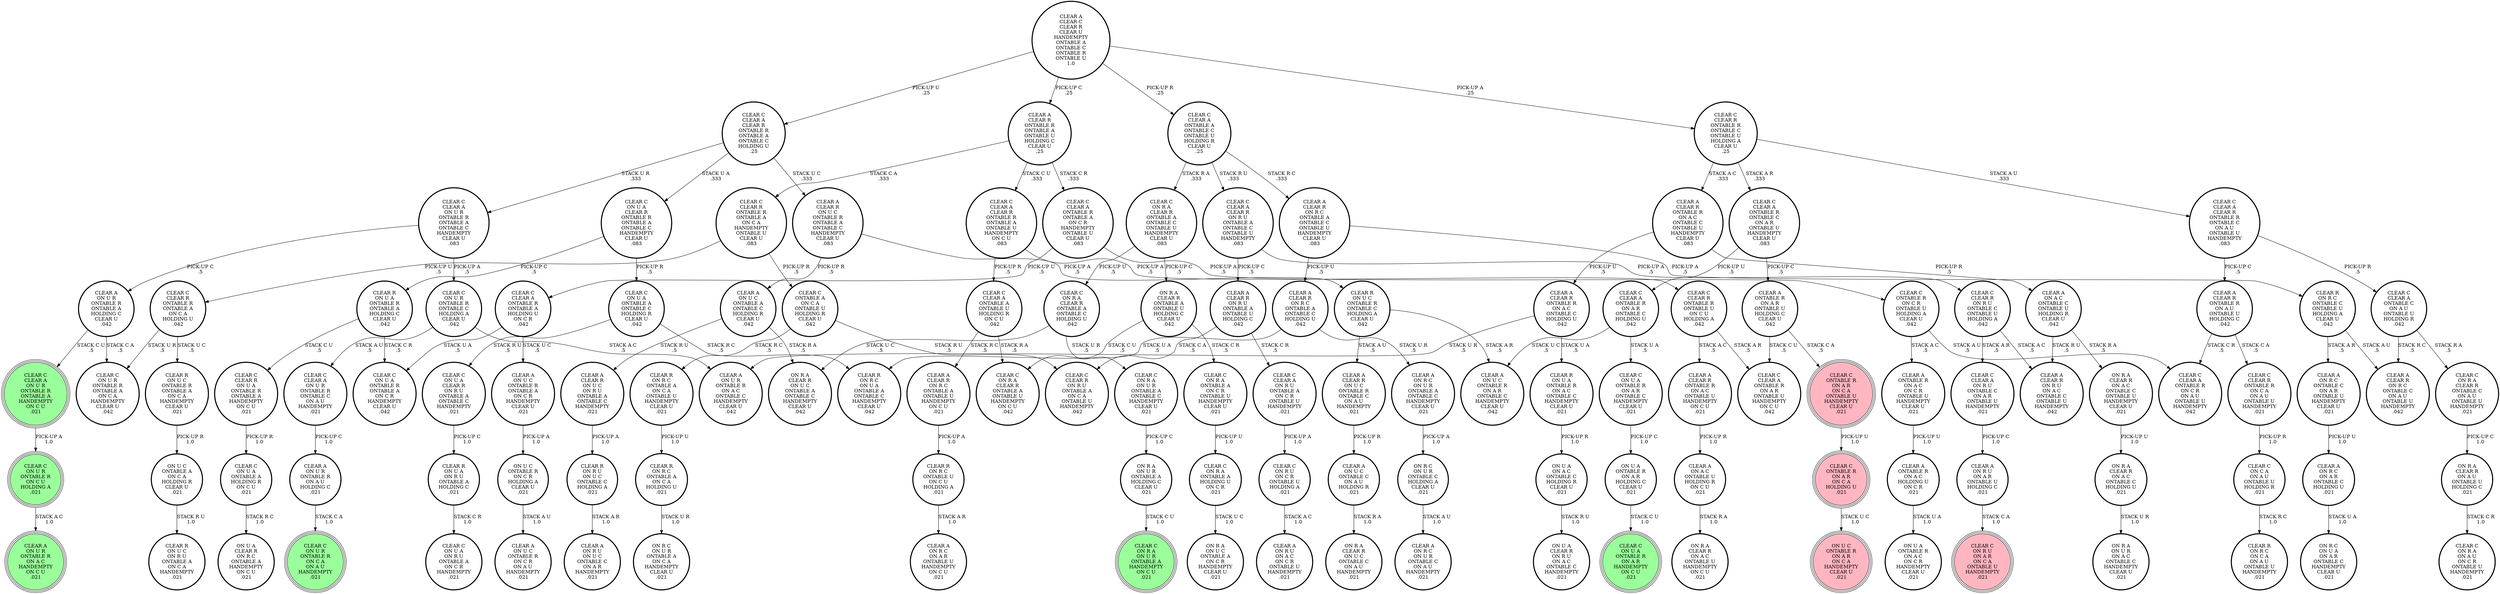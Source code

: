 digraph {
"CLEAR C\nCLEAR A\nON U R\nONTABLE R\nONTABLE A\nHANDEMPTY\nON C U\n.021\n" -> "CLEAR C\nON U R\nONTABLE R\nON C U\nHOLDING A\n.021\n"[label="PICK-UP A\n1.0\n"];
"CLEAR C\nON U A\nCLEAR R\nONTABLE R\nONTABLE A\nONTABLE C\nHANDEMPTY\nCLEAR U\n.083\n" -> "CLEAR C\nON U A\nONTABLE A\nONTABLE C\nHOLDING R\nCLEAR U\n.042\n"[label="PICK-UP R\n.5\n"];
"CLEAR C\nON U A\nCLEAR R\nONTABLE R\nONTABLE A\nONTABLE C\nHANDEMPTY\nCLEAR U\n.083\n" -> "CLEAR R\nON U A\nONTABLE R\nONTABLE A\nHOLDING C\nCLEAR U\n.042\n"[label="PICK-UP C\n.5\n"];
"CLEAR C\nON R U\nON C R\nONTABLE U\nHOLDING A\n.021\n" -> "CLEAR A\nON R U\nON A C\nON C R\nONTABLE U\nHANDEMPTY\n.021\n"[label="STACK A C\n1.0\n"];
"CLEAR C\nCLEAR A\nON R U\nONTABLE C\nON A R\nONTABLE U\nHANDEMPTY\n.021\n" -> "CLEAR A\nON R U\nON A R\nONTABLE U\nHOLDING C\n.021\n"[label="PICK-UP C\n1.0\n"];
"CLEAR C\nON C A\nON A U\nONTABLE U\nHOLDING R\n.021\n" -> "CLEAR R\nON R C\nON C A\nON A U\nONTABLE U\nHANDEMPTY\n.021\n"[label="STACK R C\n1.0\n"];
"CLEAR C\nCLEAR A\nONTABLE A\nONTABLE U\nHOLDING R\nON C U\n.042\n" -> "CLEAR C\nON R A\nCLEAR R\nONTABLE A\nONTABLE U\nHANDEMPTY\nON C U\n.042\n"[label="STACK R A\n.5\n"];
"CLEAR C\nCLEAR A\nONTABLE A\nONTABLE U\nHOLDING R\nON C U\n.042\n" -> "CLEAR A\nCLEAR R\nON R C\nONTABLE A\nONTABLE U\nHANDEMPTY\nON C U\n.021\n"[label="STACK R C\n.5\n"];
"ON U A\nON A C\nONTABLE C\nHOLDING R\nCLEAR U\n.021\n" -> "ON U A\nCLEAR R\nON R U\nON A C\nONTABLE C\nHANDEMPTY\n.021\n"[label="STACK R U\n1.0\n"];
"CLEAR C\nCLEAR A\nCLEAR R\nONTABLE R\nONTABLE C\nON A U\nONTABLE U\nHANDEMPTY\n.083\n" -> "CLEAR A\nCLEAR R\nONTABLE R\nON A U\nONTABLE U\nHOLDING C\n.042\n"[label="PICK-UP C\n.5\n"];
"CLEAR C\nCLEAR A\nCLEAR R\nONTABLE R\nONTABLE C\nON A U\nONTABLE U\nHANDEMPTY\n.083\n" -> "CLEAR C\nCLEAR A\nONTABLE C\nON A U\nONTABLE U\nHOLDING R\n.042\n"[label="PICK-UP R\n.5\n"];
"CLEAR R\nON U A\nONTABLE R\nON A C\nONTABLE C\nHANDEMPTY\nCLEAR U\n.021\n" -> "ON U A\nON A C\nONTABLE C\nHOLDING R\nCLEAR U\n.021\n"[label="PICK-UP R\n1.0\n"];
"CLEAR A\nCLEAR R\nONTABLE R\nONTABLE A\nONTABLE U\nHOLDING C\nCLEAR U\n.25\n" -> "CLEAR C\nCLEAR R\nONTABLE R\nONTABLE A\nON C A\nHANDEMPTY\nONTABLE U\nCLEAR U\n.083\n"[label="STACK C A\n.333\n"];
"CLEAR A\nCLEAR R\nONTABLE R\nONTABLE A\nONTABLE U\nHOLDING C\nCLEAR U\n.25\n" -> "CLEAR C\nCLEAR A\nONTABLE R\nONTABLE A\nON C R\nHANDEMPTY\nONTABLE U\nCLEAR U\n.083\n"[label="STACK C R\n.333\n"];
"CLEAR A\nCLEAR R\nONTABLE R\nONTABLE A\nONTABLE U\nHOLDING C\nCLEAR U\n.25\n" -> "CLEAR C\nCLEAR A\nCLEAR R\nONTABLE R\nONTABLE A\nONTABLE U\nHANDEMPTY\nON C U\n.083\n"[label="STACK C U\n.333\n"];
"CLEAR C\nCLEAR A\nON R U\nONTABLE A\nON C R\nONTABLE U\nHANDEMPTY\n.021\n" -> "CLEAR C\nON R U\nON C R\nONTABLE U\nHOLDING A\n.021\n"[label="PICK-UP A\n1.0\n"];
"CLEAR A\nCLEAR R\nON R C\nONTABLE A\nONTABLE U\nHANDEMPTY\nON C U\n.021\n" -> "CLEAR R\nON R C\nONTABLE U\nON C U\nHOLDING A\n.021\n"[label="PICK-UP A\n1.0\n"];
"CLEAR A\nCLEAR C\nCLEAR R\nCLEAR U\nHANDEMPTY\nONTABLE A\nONTABLE C\nONTABLE R\nONTABLE U\n1.0\n" -> "CLEAR C\nCLEAR R\nONTABLE R\nONTABLE C\nONTABLE U\nHOLDING A\nCLEAR U\n.25\n"[label="PICK-UP A\n.25\n"];
"CLEAR A\nCLEAR C\nCLEAR R\nCLEAR U\nHANDEMPTY\nONTABLE A\nONTABLE C\nONTABLE R\nONTABLE U\n1.0\n" -> "CLEAR A\nCLEAR R\nONTABLE R\nONTABLE A\nONTABLE U\nHOLDING C\nCLEAR U\n.25\n"[label="PICK-UP C\n.25\n"];
"CLEAR A\nCLEAR C\nCLEAR R\nCLEAR U\nHANDEMPTY\nONTABLE A\nONTABLE C\nONTABLE R\nONTABLE U\n1.0\n" -> "CLEAR C\nCLEAR A\nONTABLE A\nONTABLE C\nONTABLE U\nHOLDING R\nCLEAR U\n.25\n"[label="PICK-UP R\n.25\n"];
"CLEAR A\nCLEAR C\nCLEAR R\nCLEAR U\nHANDEMPTY\nONTABLE A\nONTABLE C\nONTABLE R\nONTABLE U\n1.0\n" -> "CLEAR C\nCLEAR A\nCLEAR R\nONTABLE R\nONTABLE A\nONTABLE C\nHOLDING U\n.25\n"[label="PICK-UP U\n.25\n"];
"CLEAR A\nON R C\nON A R\nONTABLE C\nHOLDING U\n.021\n" -> "ON R C\nON U A\nON A R\nONTABLE C\nHANDEMPTY\nCLEAR U\n.021\n"[label="STACK U A\n1.0\n"];
"ON R A\nCLEAR R\nON A C\nONTABLE C\nHOLDING U\n.021\n" -> "ON R A\nON U R\nON A C\nONTABLE C\nHANDEMPTY\nCLEAR U\n.021\n"[label="STACK U R\n1.0\n"];
"CLEAR C\nON R A\nCLEAR R\nONTABLE A\nONTABLE C\nHOLDING U\n.042\n" -> "CLEAR C\nON R A\nON U R\nONTABLE A\nONTABLE C\nHANDEMPTY\nCLEAR U\n.021\n"[label="STACK U R\n.5\n"];
"CLEAR C\nON R A\nCLEAR R\nONTABLE A\nONTABLE C\nHOLDING U\n.042\n" -> "ON R A\nCLEAR R\nON U C\nONTABLE A\nONTABLE C\nHANDEMPTY\nCLEAR U\n.042\n"[label="STACK U C\n.5\n"];
"CLEAR C\nON U A\nONTABLE R\nON A R\nONTABLE C\nHANDEMPTY\nCLEAR U\n.021\n" -> "ON U A\nONTABLE R\nON A R\nHOLDING C\nCLEAR U\n.021\n"[label="PICK-UP C\n1.0\n"];
"CLEAR C\nCLEAR A\nCLEAR R\nON R U\nONTABLE A\nONTABLE C\nONTABLE U\nHANDEMPTY\n.083\n" -> "CLEAR A\nCLEAR R\nON R U\nONTABLE A\nONTABLE U\nHOLDING C\n.042\n"[label="PICK-UP C\n.5\n"];
"CLEAR C\nCLEAR A\nCLEAR R\nON R U\nONTABLE A\nONTABLE C\nONTABLE U\nHANDEMPTY\n.083\n" -> "CLEAR C\nCLEAR R\nON R U\nONTABLE C\nONTABLE U\nHOLDING A\n.042\n"[label="PICK-UP A\n.5\n"];
"CLEAR C\nON R A\nCLEAR R\nONTABLE C\nON A U\nONTABLE U\nHANDEMPTY\n.021\n" -> "ON R A\nCLEAR R\nON A U\nONTABLE U\nHOLDING C\n.021\n"[label="PICK-UP C\n1.0\n"];
"ON R A\nCLEAR R\nON A U\nONTABLE U\nHOLDING C\n.021\n" -> "CLEAR C\nON R A\nON A U\nON C R\nONTABLE U\nHANDEMPTY\n.021\n"[label="STACK C R\n1.0\n"];
"CLEAR R\nON U A\nON R U\nONTABLE A\nHOLDING C\n.021\n" -> "CLEAR C\nON U A\nON R U\nONTABLE A\nON C R\nHANDEMPTY\n.021\n"[label="STACK C R\n1.0\n"];
"CLEAR C\nCLEAR A\nONTABLE R\nONTABLE A\nON C R\nHANDEMPTY\nONTABLE U\nCLEAR U\n.083\n" -> "CLEAR C\nCLEAR A\nONTABLE R\nONTABLE A\nHOLDING U\nON C R\n.042\n"[label="PICK-UP U\n.5\n"];
"CLEAR C\nCLEAR A\nONTABLE R\nONTABLE A\nON C R\nHANDEMPTY\nONTABLE U\nCLEAR U\n.083\n" -> "CLEAR C\nONTABLE R\nON C R\nONTABLE U\nHOLDING A\nCLEAR U\n.042\n"[label="PICK-UP A\n.5\n"];
"CLEAR A\nON U C\nONTABLE R\nONTABLE A\nON C R\nHANDEMPTY\nCLEAR U\n.021\n" -> "ON U C\nONTABLE R\nON C R\nHOLDING A\nCLEAR U\n.021\n"[label="PICK-UP A\n1.0\n"];
"CLEAR A\nON U R\nONTABLE R\nON A U\nHOLDING C\n.021\n" -> "CLEAR C\nON U R\nONTABLE R\nON C A\nON A U\nHANDEMPTY\n.021\n"[label="STACK C A\n1.0\n"];
"CLEAR C\nONTABLE A\nON C A\nONTABLE U\nHOLDING R\nCLEAR U\n.042\n" -> "CLEAR R\nON R C\nONTABLE A\nON C A\nONTABLE U\nHANDEMPTY\nCLEAR U\n.021\n"[label="STACK R C\n.5\n"];
"CLEAR C\nONTABLE A\nON C A\nONTABLE U\nHOLDING R\nCLEAR U\n.042\n" -> "CLEAR C\nCLEAR R\nON R U\nONTABLE A\nON C A\nONTABLE U\nHANDEMPTY\n.042\n"[label="STACK R U\n.5\n"];
"CLEAR A\nCLEAR R\nON R C\nONTABLE A\nONTABLE C\nHOLDING U\n.042\n" -> "CLEAR R\nON R C\nON U A\nONTABLE A\nONTABLE C\nHANDEMPTY\nCLEAR U\n.042\n"[label="STACK U A\n.5\n"];
"CLEAR A\nCLEAR R\nON R C\nONTABLE A\nONTABLE C\nHOLDING U\n.042\n" -> "CLEAR A\nON R C\nON U R\nONTABLE A\nONTABLE C\nHANDEMPTY\nCLEAR U\n.021\n"[label="STACK U R\n.5\n"];
"CLEAR A\nONTABLE R\nON A R\nONTABLE U\nHOLDING C\nCLEAR U\n.042\n" -> "CLEAR C\nCLEAR A\nONTABLE R\nON A R\nONTABLE U\nHANDEMPTY\nON C U\n.042\n"[label="STACK C U\n.5\n"];
"CLEAR A\nONTABLE R\nON A R\nONTABLE U\nHOLDING C\nCLEAR U\n.042\n" -> "CLEAR C\nONTABLE R\nON A R\nON C A\nONTABLE U\nHANDEMPTY\nCLEAR U\n.021\n"[label="STACK C A\n.5\n"];
"CLEAR C\nCLEAR A\nONTABLE R\nONTABLE A\nHOLDING U\nON C R\n.042\n" -> "CLEAR A\nON U C\nONTABLE R\nONTABLE A\nON C R\nHANDEMPTY\nCLEAR U\n.021\n"[label="STACK U C\n.5\n"];
"CLEAR C\nCLEAR A\nONTABLE R\nONTABLE A\nHOLDING U\nON C R\n.042\n" -> "CLEAR C\nON U A\nONTABLE R\nONTABLE A\nON C R\nHANDEMPTY\nCLEAR U\n.042\n"[label="STACK U A\n.5\n"];
"CLEAR C\nCLEAR A\nCLEAR R\nONTABLE R\nONTABLE A\nONTABLE C\nHOLDING U\n.25\n" -> "CLEAR A\nCLEAR R\nON U C\nONTABLE R\nONTABLE A\nONTABLE C\nHANDEMPTY\nCLEAR U\n.083\n"[label="STACK U C\n.333\n"];
"CLEAR C\nCLEAR A\nCLEAR R\nONTABLE R\nONTABLE A\nONTABLE C\nHOLDING U\n.25\n" -> "CLEAR C\nON U A\nCLEAR R\nONTABLE R\nONTABLE A\nONTABLE C\nHANDEMPTY\nCLEAR U\n.083\n"[label="STACK U A\n.333\n"];
"CLEAR C\nCLEAR A\nCLEAR R\nONTABLE R\nONTABLE A\nONTABLE C\nHOLDING U\n.25\n" -> "CLEAR C\nCLEAR A\nON U R\nONTABLE R\nONTABLE A\nONTABLE C\nHANDEMPTY\nCLEAR U\n.083\n"[label="STACK U R\n.333\n"];
"CLEAR A\nON A C\nONTABLE C\nONTABLE U\nHOLDING R\nCLEAR U\n.042\n" -> "ON R A\nCLEAR R\nON A C\nONTABLE C\nONTABLE U\nHANDEMPTY\nCLEAR U\n.021\n"[label="STACK R A\n.5\n"];
"CLEAR A\nON A C\nONTABLE C\nONTABLE U\nHOLDING R\nCLEAR U\n.042\n" -> "CLEAR A\nCLEAR R\nON R U\nON A C\nONTABLE C\nONTABLE U\nHANDEMPTY\n.042\n"[label="STACK R U\n.5\n"];
"CLEAR C\nONTABLE R\nON A R\nON C A\nONTABLE U\nHANDEMPTY\nCLEAR U\n.021\n" -> "CLEAR C\nONTABLE R\nON A R\nON C A\nHOLDING U\n.021\n"[label="PICK-UP U\n1.0\n"];
"CLEAR A\nONTABLE R\nON A C\nON C R\nONTABLE U\nHANDEMPTY\nCLEAR U\n.021\n" -> "CLEAR A\nONTABLE R\nON A C\nHOLDING U\nON C R\n.021\n"[label="PICK-UP U\n1.0\n"];
"CLEAR A\nCLEAR R\nON U C\nON R U\nONTABLE A\nONTABLE C\nHANDEMPTY\n.021\n" -> "CLEAR R\nON R U\nON U C\nONTABLE C\nHOLDING A\n.021\n"[label="PICK-UP A\n1.0\n"];
"CLEAR A\nON U C\nONTABLE A\nONTABLE C\nHOLDING R\nCLEAR U\n.042\n" -> "CLEAR A\nCLEAR R\nON U C\nON R U\nONTABLE A\nONTABLE C\nHANDEMPTY\n.021\n"[label="STACK R U\n.5\n"];
"CLEAR A\nON U C\nONTABLE A\nONTABLE C\nHOLDING R\nCLEAR U\n.042\n" -> "ON R A\nCLEAR R\nON U C\nONTABLE A\nONTABLE C\nHANDEMPTY\nCLEAR U\n.042\n"[label="STACK R A\n.5\n"];
"CLEAR C\nON U R\nONTABLE R\nONTABLE C\nHOLDING A\nCLEAR U\n.042\n" -> "CLEAR A\nON U R\nONTABLE R\nON A C\nONTABLE C\nHANDEMPTY\nCLEAR U\n.042\n"[label="STACK A C\n.5\n"];
"CLEAR C\nON U R\nONTABLE R\nONTABLE C\nHOLDING A\nCLEAR U\n.042\n" -> "CLEAR C\nCLEAR A\nON U R\nONTABLE R\nONTABLE C\nON A U\nHANDEMPTY\n.021\n"[label="STACK A U\n.5\n"];
"CLEAR C\nONTABLE R\nON C R\nONTABLE U\nHOLDING A\nCLEAR U\n.042\n" -> "CLEAR C\nCLEAR A\nONTABLE R\nON C R\nON A U\nONTABLE U\nHANDEMPTY\n.042\n"[label="STACK A U\n.5\n"];
"CLEAR C\nONTABLE R\nON C R\nONTABLE U\nHOLDING A\nCLEAR U\n.042\n" -> "CLEAR A\nONTABLE R\nON A C\nON C R\nONTABLE U\nHANDEMPTY\nCLEAR U\n.021\n"[label="STACK A C\n.5\n"];
"CLEAR C\nCLEAR R\nONTABLE R\nONTABLE A\nON C A\nHOLDING U\n.042\n" -> "CLEAR R\nON U C\nONTABLE R\nONTABLE A\nON C A\nHANDEMPTY\nCLEAR U\n.021\n"[label="STACK U C\n.5\n"];
"CLEAR C\nCLEAR R\nONTABLE R\nONTABLE A\nON C A\nHOLDING U\n.042\n" -> "CLEAR C\nON U R\nONTABLE R\nONTABLE A\nON C A\nHANDEMPTY\nCLEAR U\n.042\n"[label="STACK U R\n.5\n"];
"CLEAR A\nCLEAR R\nONTABLE R\nON A C\nONTABLE U\nHANDEMPTY\nON C U\n.021\n" -> "CLEAR A\nON A C\nONTABLE U\nHOLDING R\nON C U\n.021\n"[label="PICK-UP R\n1.0\n"];
"CLEAR A\nONTABLE R\nON A C\nHOLDING U\nON C R\n.021\n" -> "ON U A\nONTABLE R\nON A C\nON C R\nHANDEMPTY\nCLEAR U\n.021\n"[label="STACK U A\n1.0\n"];
"CLEAR C\nCLEAR A\nON U R\nONTABLE R\nONTABLE C\nON A U\nHANDEMPTY\n.021\n" -> "CLEAR A\nON U R\nONTABLE R\nON A U\nHOLDING C\n.021\n"[label="PICK-UP C\n1.0\n"];
"CLEAR R\nON R C\nONTABLE U\nON C U\nHOLDING A\n.021\n" -> "CLEAR A\nON R C\nON A R\nONTABLE U\nHANDEMPTY\nON C U\n.021\n"[label="STACK A R\n1.0\n"];
"CLEAR C\nON U A\nONTABLE A\nHOLDING R\nON C U\n.021\n" -> "ON U A\nCLEAR R\nON R C\nONTABLE A\nHANDEMPTY\nON C U\n.021\n"[label="STACK R C\n1.0\n"];
"CLEAR C\nON R A\nCLEAR R\nONTABLE A\nONTABLE C\nONTABLE U\nHANDEMPTY\nCLEAR U\n.083\n" -> "ON R A\nCLEAR R\nONTABLE A\nONTABLE U\nHOLDING C\nCLEAR U\n.042\n"[label="PICK-UP C\n.5\n"];
"CLEAR C\nON R A\nCLEAR R\nONTABLE A\nONTABLE C\nONTABLE U\nHANDEMPTY\nCLEAR U\n.083\n" -> "CLEAR C\nON R A\nCLEAR R\nONTABLE A\nONTABLE C\nHOLDING U\n.042\n"[label="PICK-UP U\n.5\n"];
"CLEAR C\nON U A\nONTABLE A\nONTABLE C\nHOLDING R\nCLEAR U\n.042\n" -> "CLEAR C\nON U A\nCLEAR R\nON R U\nONTABLE A\nONTABLE C\nHANDEMPTY\n.021\n"[label="STACK R U\n.5\n"];
"CLEAR C\nON U A\nONTABLE A\nONTABLE C\nHOLDING R\nCLEAR U\n.042\n" -> "CLEAR R\nON R C\nON U A\nONTABLE A\nONTABLE C\nHANDEMPTY\nCLEAR U\n.042\n"[label="STACK R C\n.5\n"];
"CLEAR C\nON R A\nONTABLE A\nON C R\nONTABLE U\nHANDEMPTY\nCLEAR U\n.021\n" -> "CLEAR C\nON R A\nONTABLE A\nHOLDING U\nON C R\n.021\n"[label="PICK-UP U\n1.0\n"];
"CLEAR A\nCLEAR R\nONTABLE R\nON A U\nONTABLE U\nHOLDING C\n.042\n" -> "CLEAR C\nCLEAR R\nONTABLE R\nON C A\nON A U\nONTABLE U\nHANDEMPTY\n.021\n"[label="STACK C A\n.5\n"];
"CLEAR A\nCLEAR R\nONTABLE R\nON A U\nONTABLE U\nHOLDING C\n.042\n" -> "CLEAR C\nCLEAR A\nONTABLE R\nON C R\nON A U\nONTABLE U\nHANDEMPTY\n.042\n"[label="STACK C R\n.5\n"];
"CLEAR C\nCLEAR R\nON U A\nONTABLE R\nONTABLE A\nHANDEMPTY\nON C U\n.021\n" -> "CLEAR C\nON U A\nONTABLE A\nHOLDING R\nON C U\n.021\n"[label="PICK-UP R\n1.0\n"];
"CLEAR C\nCLEAR R\nONTABLE R\nONTABLE U\nON C U\nHOLDING A\n.042\n" -> "CLEAR A\nCLEAR R\nONTABLE R\nON A C\nONTABLE U\nHANDEMPTY\nON C U\n.021\n"[label="STACK A C\n.5\n"];
"CLEAR C\nCLEAR R\nONTABLE R\nONTABLE U\nON C U\nHOLDING A\n.042\n" -> "CLEAR C\nCLEAR A\nONTABLE R\nON A R\nONTABLE U\nHANDEMPTY\nON C U\n.042\n"[label="STACK A R\n.5\n"];
"CLEAR C\nCLEAR A\nON U R\nONTABLE R\nONTABLE A\nONTABLE C\nHANDEMPTY\nCLEAR U\n.083\n" -> "CLEAR A\nON U R\nONTABLE R\nONTABLE A\nHOLDING C\nCLEAR U\n.042\n"[label="PICK-UP C\n.5\n"];
"CLEAR C\nCLEAR A\nON U R\nONTABLE R\nONTABLE A\nONTABLE C\nHANDEMPTY\nCLEAR U\n.083\n" -> "CLEAR C\nON U R\nONTABLE R\nONTABLE C\nHOLDING A\nCLEAR U\n.042\n"[label="PICK-UP A\n.5\n"];
"CLEAR C\nCLEAR A\nCLEAR R\nONTABLE R\nONTABLE A\nONTABLE U\nHANDEMPTY\nON C U\n.083\n" -> "CLEAR C\nCLEAR A\nONTABLE A\nONTABLE U\nHOLDING R\nON C U\n.042\n"[label="PICK-UP R\n.5\n"];
"CLEAR C\nCLEAR A\nCLEAR R\nONTABLE R\nONTABLE A\nONTABLE U\nHANDEMPTY\nON C U\n.083\n" -> "CLEAR C\nCLEAR R\nONTABLE R\nONTABLE U\nON C U\nHOLDING A\n.042\n"[label="PICK-UP A\n.5\n"];
"CLEAR A\nON U C\nONTABLE C\nON A U\nHOLDING R\n.021\n" -> "ON R A\nCLEAR R\nON U C\nONTABLE C\nON A U\nHANDEMPTY\n.021\n"[label="STACK R A\n1.0\n"];
"CLEAR R\nON R C\nONTABLE A\nON C A\nONTABLE U\nHANDEMPTY\nCLEAR U\n.021\n" -> "CLEAR R\nON R C\nONTABLE A\nON C A\nHOLDING U\n.021\n"[label="PICK-UP U\n1.0\n"];
"CLEAR C\nCLEAR A\nONTABLE A\nONTABLE C\nONTABLE U\nHOLDING R\nCLEAR U\n.25\n" -> "CLEAR C\nON R A\nCLEAR R\nONTABLE A\nONTABLE C\nONTABLE U\nHANDEMPTY\nCLEAR U\n.083\n"[label="STACK R A\n.333\n"];
"CLEAR C\nCLEAR A\nONTABLE A\nONTABLE C\nONTABLE U\nHOLDING R\nCLEAR U\n.25\n" -> "CLEAR A\nCLEAR R\nON R C\nONTABLE A\nONTABLE C\nONTABLE U\nHANDEMPTY\nCLEAR U\n.083\n"[label="STACK R C\n.333\n"];
"CLEAR C\nCLEAR A\nONTABLE A\nONTABLE C\nONTABLE U\nHOLDING R\nCLEAR U\n.25\n" -> "CLEAR C\nCLEAR A\nCLEAR R\nON R U\nONTABLE A\nONTABLE C\nONTABLE U\nHANDEMPTY\n.083\n"[label="STACK R U\n.333\n"];
"CLEAR R\nON U C\nONTABLE R\nONTABLE C\nHOLDING A\nCLEAR U\n.042\n" -> "CLEAR A\nON U C\nONTABLE R\nON A R\nONTABLE C\nHANDEMPTY\nCLEAR U\n.042\n"[label="STACK A R\n.5\n"];
"CLEAR R\nON U C\nONTABLE R\nONTABLE C\nHOLDING A\nCLEAR U\n.042\n" -> "CLEAR A\nCLEAR R\nON U C\nONTABLE R\nONTABLE C\nON A U\nHANDEMPTY\n.021\n"[label="STACK A U\n.5\n"];
"CLEAR R\nON R C\nONTABLE A\nON C A\nHOLDING U\n.021\n" -> "ON R C\nON U R\nONTABLE A\nON C A\nHANDEMPTY\nCLEAR U\n.021\n"[label="STACK U R\n1.0\n"];
"CLEAR A\nCLEAR R\nON U C\nONTABLE R\nONTABLE A\nONTABLE C\nHANDEMPTY\nCLEAR U\n.083\n" -> "CLEAR R\nON U C\nONTABLE R\nONTABLE C\nHOLDING A\nCLEAR U\n.042\n"[label="PICK-UP A\n.5\n"];
"CLEAR A\nCLEAR R\nON U C\nONTABLE R\nONTABLE A\nONTABLE C\nHANDEMPTY\nCLEAR U\n.083\n" -> "CLEAR A\nON U C\nONTABLE A\nONTABLE C\nHOLDING R\nCLEAR U\n.042\n"[label="PICK-UP R\n.5\n"];
"CLEAR C\nCLEAR A\nONTABLE R\nONTABLE C\nON A R\nONTABLE U\nHANDEMPTY\nCLEAR U\n.083\n" -> "CLEAR C\nCLEAR A\nONTABLE R\nON A R\nONTABLE C\nHOLDING U\n.042\n"[label="PICK-UP U\n.5\n"];
"CLEAR C\nCLEAR A\nONTABLE R\nONTABLE C\nON A R\nONTABLE U\nHANDEMPTY\nCLEAR U\n.083\n" -> "CLEAR A\nONTABLE R\nON A R\nONTABLE U\nHOLDING C\nCLEAR U\n.042\n"[label="PICK-UP C\n.5\n"];
"CLEAR A\nCLEAR R\nON U C\nONTABLE R\nONTABLE C\nON A U\nHANDEMPTY\n.021\n" -> "CLEAR A\nON U C\nONTABLE C\nON A U\nHOLDING R\n.021\n"[label="PICK-UP R\n1.0\n"];
"CLEAR C\nON U R\nONTABLE R\nON C U\nHOLDING A\n.021\n" -> "CLEAR A\nON U R\nONTABLE R\nON A C\nHANDEMPTY\nON C U\n.021\n"[label="STACK A C\n1.0\n"];
"CLEAR A\nON A C\nONTABLE U\nHOLDING R\nON C U\n.021\n" -> "ON R A\nCLEAR R\nON A C\nONTABLE U\nHANDEMPTY\nON C U\n.021\n"[label="STACK R A\n1.0\n"];
"CLEAR R\nON U C\nONTABLE R\nONTABLE A\nON C A\nHANDEMPTY\nCLEAR U\n.021\n" -> "ON U C\nONTABLE A\nON C A\nHOLDING R\nCLEAR U\n.021\n"[label="PICK-UP R\n1.0\n"];
"CLEAR A\nON R C\nON U R\nONTABLE A\nONTABLE C\nHANDEMPTY\nCLEAR U\n.021\n" -> "ON R C\nON U R\nONTABLE C\nHOLDING A\nCLEAR U\n.021\n"[label="PICK-UP A\n1.0\n"];
"CLEAR A\nON R U\nON A R\nONTABLE U\nHOLDING C\n.021\n" -> "CLEAR C\nON R U\nON A R\nON C A\nONTABLE U\nHANDEMPTY\n.021\n"[label="STACK C A\n1.0\n"];
"CLEAR A\nCLEAR R\nON R C\nONTABLE A\nONTABLE C\nONTABLE U\nHANDEMPTY\nCLEAR U\n.083\n" -> "CLEAR R\nON R C\nONTABLE C\nONTABLE U\nHOLDING A\nCLEAR U\n.042\n"[label="PICK-UP A\n.5\n"];
"CLEAR A\nCLEAR R\nON R C\nONTABLE A\nONTABLE C\nONTABLE U\nHANDEMPTY\nCLEAR U\n.083\n" -> "CLEAR A\nCLEAR R\nON R C\nONTABLE A\nONTABLE C\nHOLDING U\n.042\n"[label="PICK-UP U\n.5\n"];
"CLEAR A\nCLEAR R\nONTABLE R\nON A C\nONTABLE C\nHOLDING U\n.042\n" -> "CLEAR A\nON U R\nONTABLE R\nON A C\nONTABLE C\nHANDEMPTY\nCLEAR U\n.042\n"[label="STACK U R\n.5\n"];
"CLEAR A\nCLEAR R\nONTABLE R\nON A C\nONTABLE C\nHOLDING U\n.042\n" -> "CLEAR R\nON U A\nONTABLE R\nON A C\nONTABLE C\nHANDEMPTY\nCLEAR U\n.021\n"[label="STACK U A\n.5\n"];
"CLEAR C\nCLEAR R\nONTABLE R\nONTABLE C\nONTABLE U\nHOLDING A\nCLEAR U\n.25\n" -> "CLEAR A\nCLEAR R\nONTABLE R\nON A C\nONTABLE C\nONTABLE U\nHANDEMPTY\nCLEAR U\n.083\n"[label="STACK A C\n.333\n"];
"CLEAR C\nCLEAR R\nONTABLE R\nONTABLE C\nONTABLE U\nHOLDING A\nCLEAR U\n.25\n" -> "CLEAR C\nCLEAR A\nONTABLE R\nONTABLE C\nON A R\nONTABLE U\nHANDEMPTY\nCLEAR U\n.083\n"[label="STACK A R\n.333\n"];
"CLEAR C\nCLEAR R\nONTABLE R\nONTABLE C\nONTABLE U\nHOLDING A\nCLEAR U\n.25\n" -> "CLEAR C\nCLEAR A\nCLEAR R\nONTABLE R\nONTABLE C\nON A U\nONTABLE U\nHANDEMPTY\n.083\n"[label="STACK A U\n.333\n"];
"CLEAR C\nON U A\nCLEAR R\nON R U\nONTABLE A\nONTABLE C\nHANDEMPTY\n.021\n" -> "CLEAR R\nON U A\nON R U\nONTABLE A\nHOLDING C\n.021\n"[label="PICK-UP C\n1.0\n"];
"CLEAR A\nCLEAR R\nON R U\nONTABLE A\nONTABLE U\nHOLDING C\n.042\n" -> "CLEAR C\nCLEAR R\nON R U\nONTABLE A\nON C A\nONTABLE U\nHANDEMPTY\n.042\n"[label="STACK C A\n.5\n"];
"CLEAR A\nCLEAR R\nON R U\nONTABLE A\nONTABLE U\nHOLDING C\n.042\n" -> "CLEAR C\nCLEAR A\nON R U\nONTABLE A\nON C R\nONTABLE U\nHANDEMPTY\n.021\n"[label="STACK C R\n.5\n"];
"ON U A\nONTABLE R\nON A R\nHOLDING C\nCLEAR U\n.021\n" -> "CLEAR C\nON U A\nONTABLE R\nON A R\nHANDEMPTY\nON C U\n.021\n"[label="STACK C U\n1.0\n"];
"ON U C\nONTABLE A\nON C A\nHOLDING R\nCLEAR U\n.021\n" -> "CLEAR R\nON U C\nON R U\nONTABLE A\nON C A\nHANDEMPTY\n.021\n"[label="STACK R U\n1.0\n"];
"CLEAR C\nON R A\nON U R\nONTABLE A\nONTABLE C\nHANDEMPTY\nCLEAR U\n.021\n" -> "ON R A\nON U R\nONTABLE A\nHOLDING C\nCLEAR U\n.021\n"[label="PICK-UP C\n1.0\n"];
"ON R A\nCLEAR R\nON A C\nONTABLE C\nONTABLE U\nHANDEMPTY\nCLEAR U\n.021\n" -> "ON R A\nCLEAR R\nON A C\nONTABLE C\nHOLDING U\n.021\n"[label="PICK-UP U\n1.0\n"];
"CLEAR R\nON U A\nONTABLE R\nONTABLE A\nHOLDING C\nCLEAR U\n.042\n" -> "CLEAR C\nCLEAR R\nON U A\nONTABLE R\nONTABLE A\nHANDEMPTY\nON C U\n.021\n"[label="STACK C U\n.5\n"];
"CLEAR R\nON U A\nONTABLE R\nONTABLE A\nHOLDING C\nCLEAR U\n.042\n" -> "CLEAR C\nON U A\nONTABLE R\nONTABLE A\nON C R\nHANDEMPTY\nCLEAR U\n.042\n"[label="STACK C R\n.5\n"];
"CLEAR C\nONTABLE R\nON A R\nON C A\nHOLDING U\n.021\n" -> "ON U C\nONTABLE R\nON A R\nON C A\nHANDEMPTY\nCLEAR U\n.021\n"[label="STACK U C\n1.0\n"];
"ON U C\nONTABLE R\nON C R\nHOLDING A\nCLEAR U\n.021\n" -> "CLEAR A\nON U C\nONTABLE R\nON C R\nON A U\nHANDEMPTY\n.021\n"[label="STACK A U\n1.0\n"];
"CLEAR C\nCLEAR R\nONTABLE R\nON C A\nON A U\nONTABLE U\nHANDEMPTY\n.021\n" -> "CLEAR C\nON C A\nON A U\nONTABLE U\nHOLDING R\n.021\n"[label="PICK-UP R\n1.0\n"];
"CLEAR C\nCLEAR R\nONTABLE R\nONTABLE A\nON C A\nHANDEMPTY\nONTABLE U\nCLEAR U\n.083\n" -> "CLEAR C\nCLEAR R\nONTABLE R\nONTABLE A\nON C A\nHOLDING U\n.042\n"[label="PICK-UP U\n.5\n"];
"CLEAR C\nCLEAR R\nONTABLE R\nONTABLE A\nON C A\nHANDEMPTY\nONTABLE U\nCLEAR U\n.083\n" -> "CLEAR C\nONTABLE A\nON C A\nONTABLE U\nHOLDING R\nCLEAR U\n.042\n"[label="PICK-UP R\n.5\n"];
"CLEAR C\nCLEAR A\nONTABLE R\nON A R\nONTABLE C\nHOLDING U\n.042\n" -> "CLEAR A\nON U C\nONTABLE R\nON A R\nONTABLE C\nHANDEMPTY\nCLEAR U\n.042\n"[label="STACK U C\n.5\n"];
"CLEAR C\nCLEAR A\nONTABLE R\nON A R\nONTABLE C\nHOLDING U\n.042\n" -> "CLEAR C\nON U A\nONTABLE R\nON A R\nONTABLE C\nHANDEMPTY\nCLEAR U\n.021\n"[label="STACK U A\n.5\n"];
"CLEAR A\nON U R\nONTABLE R\nONTABLE A\nHOLDING C\nCLEAR U\n.042\n" -> "CLEAR C\nCLEAR A\nON U R\nONTABLE R\nONTABLE A\nHANDEMPTY\nON C U\n.021\n"[label="STACK C U\n.5\n"];
"CLEAR A\nON U R\nONTABLE R\nONTABLE A\nHOLDING C\nCLEAR U\n.042\n" -> "CLEAR C\nON U R\nONTABLE R\nONTABLE A\nON C A\nHANDEMPTY\nCLEAR U\n.042\n"[label="STACK C A\n.5\n"];
"CLEAR C\nON R A\nONTABLE A\nHOLDING U\nON C R\n.021\n" -> "ON R A\nON U C\nONTABLE A\nON C R\nHANDEMPTY\nCLEAR U\n.021\n"[label="STACK U C\n1.0\n"];
"CLEAR R\nON R C\nONTABLE C\nONTABLE U\nHOLDING A\nCLEAR U\n.042\n" -> "CLEAR A\nCLEAR R\nON R C\nONTABLE C\nON A U\nONTABLE U\nHANDEMPTY\n.042\n"[label="STACK A U\n.5\n"];
"CLEAR R\nON R C\nONTABLE C\nONTABLE U\nHOLDING A\nCLEAR U\n.042\n" -> "CLEAR A\nON R C\nONTABLE C\nON A R\nONTABLE U\nHANDEMPTY\nCLEAR U\n.021\n"[label="STACK A R\n.5\n"];
"ON R A\nON U R\nONTABLE A\nHOLDING C\nCLEAR U\n.021\n" -> "CLEAR C\nON R A\nON U R\nONTABLE A\nHANDEMPTY\nON C U\n.021\n"[label="STACK C U\n1.0\n"];
"CLEAR A\nCLEAR R\nONTABLE R\nON A C\nONTABLE C\nONTABLE U\nHANDEMPTY\nCLEAR U\n.083\n" -> "CLEAR A\nON A C\nONTABLE C\nONTABLE U\nHOLDING R\nCLEAR U\n.042\n"[label="PICK-UP R\n.5\n"];
"CLEAR A\nCLEAR R\nONTABLE R\nON A C\nONTABLE C\nONTABLE U\nHANDEMPTY\nCLEAR U\n.083\n" -> "CLEAR A\nCLEAR R\nONTABLE R\nON A C\nONTABLE C\nHOLDING U\n.042\n"[label="PICK-UP U\n.5\n"];
"ON R C\nON U R\nONTABLE C\nHOLDING A\nCLEAR U\n.021\n" -> "CLEAR A\nON R C\nON U R\nONTABLE C\nON A U\nHANDEMPTY\n.021\n"[label="STACK A U\n1.0\n"];
"CLEAR C\nCLEAR R\nON R U\nONTABLE C\nONTABLE U\nHOLDING A\n.042\n" -> "CLEAR A\nCLEAR R\nON R U\nON A C\nONTABLE C\nONTABLE U\nHANDEMPTY\n.042\n"[label="STACK A C\n.5\n"];
"CLEAR C\nCLEAR R\nON R U\nONTABLE C\nONTABLE U\nHOLDING A\n.042\n" -> "CLEAR C\nCLEAR A\nON R U\nONTABLE C\nON A R\nONTABLE U\nHANDEMPTY\n.021\n"[label="STACK A R\n.5\n"];
"CLEAR R\nON R U\nON U C\nONTABLE C\nHOLDING A\n.021\n" -> "CLEAR A\nON R U\nON U C\nONTABLE C\nON A R\nHANDEMPTY\n.021\n"[label="STACK A R\n1.0\n"];
"CLEAR A\nON R C\nONTABLE C\nON A R\nONTABLE U\nHANDEMPTY\nCLEAR U\n.021\n" -> "CLEAR A\nON R C\nON A R\nONTABLE C\nHOLDING U\n.021\n"[label="PICK-UP U\n1.0\n"];
"ON R A\nCLEAR R\nONTABLE A\nONTABLE U\nHOLDING C\nCLEAR U\n.042\n" -> "CLEAR C\nON R A\nCLEAR R\nONTABLE A\nONTABLE U\nHANDEMPTY\nON C U\n.042\n"[label="STACK C U\n.5\n"];
"ON R A\nCLEAR R\nONTABLE A\nONTABLE U\nHOLDING C\nCLEAR U\n.042\n" -> "CLEAR C\nON R A\nONTABLE A\nON C R\nONTABLE U\nHANDEMPTY\nCLEAR U\n.021\n"[label="STACK C R\n.5\n"];
"CLEAR C\nCLEAR A\nONTABLE C\nON A U\nONTABLE U\nHOLDING R\n.042\n" -> "CLEAR C\nON R A\nCLEAR R\nONTABLE C\nON A U\nONTABLE U\nHANDEMPTY\n.021\n"[label="STACK R A\n.5\n"];
"CLEAR C\nCLEAR A\nONTABLE C\nON A U\nONTABLE U\nHOLDING R\n.042\n" -> "CLEAR A\nCLEAR R\nON R C\nONTABLE C\nON A U\nONTABLE U\nHANDEMPTY\n.042\n"[label="STACK R C\n.5\n"];
"CLEAR C\nON R A\nON A U\nON C R\nONTABLE U\nHANDEMPTY\n.021\n" [shape=circle, penwidth=3];
"ON R A\nCLEAR R\nON A C\nONTABLE U\nHANDEMPTY\nON C U\n.021\n" [shape=circle, penwidth=3];
"ON U A\nCLEAR R\nON R U\nON A C\nONTABLE C\nHANDEMPTY\n.021\n" [shape=circle, penwidth=3];
"CLEAR C\nON R U\nON A R\nON C A\nONTABLE U\nHANDEMPTY\n.021\n" [shape=circle, style=filled, fillcolor=lightpink, peripheries=3];
"CLEAR A\nON R U\nON U C\nONTABLE C\nON A R\nHANDEMPTY\n.021\n" [shape=circle, penwidth=3];
"CLEAR R\nON U C\nON R U\nONTABLE A\nON C A\nHANDEMPTY\n.021\n" [shape=circle, penwidth=3];
"CLEAR C\nCLEAR R\nON R U\nONTABLE A\nON C A\nONTABLE U\nHANDEMPTY\n.042\n" [shape=circle, penwidth=3];
"CLEAR C\nON U A\nON R U\nONTABLE A\nON C R\nHANDEMPTY\n.021\n" [shape=circle, penwidth=3];
"ON R A\nCLEAR R\nON U C\nONTABLE A\nONTABLE C\nHANDEMPTY\nCLEAR U\n.042\n" [shape=circle, penwidth=3];
"ON U C\nONTABLE R\nON A R\nON C A\nHANDEMPTY\nCLEAR U\n.021\n" [shape=circle, style=filled, fillcolor=lightpink, peripheries=3];
"ON R C\nON U R\nONTABLE A\nON C A\nHANDEMPTY\nCLEAR U\n.021\n" [shape=circle, penwidth=3];
"ON R C\nON U A\nON A R\nONTABLE C\nHANDEMPTY\nCLEAR U\n.021\n" [shape=circle, penwidth=3];
"CLEAR A\nCLEAR R\nON R C\nONTABLE C\nON A U\nONTABLE U\nHANDEMPTY\n.042\n" [shape=circle, penwidth=3];
"CLEAR C\nCLEAR A\nONTABLE R\nON C R\nON A U\nONTABLE U\nHANDEMPTY\n.042\n" [shape=circle, penwidth=3];
"CLEAR C\nCLEAR A\nONTABLE R\nON A R\nONTABLE U\nHANDEMPTY\nON C U\n.042\n" [shape=circle, penwidth=3];
"CLEAR A\nCLEAR R\nON R U\nON A C\nONTABLE C\nONTABLE U\nHANDEMPTY\n.042\n" [shape=circle, penwidth=3];
"CLEAR C\nON U A\nONTABLE R\nONTABLE A\nON C R\nHANDEMPTY\nCLEAR U\n.042\n" [shape=circle, penwidth=3];
"CLEAR C\nON U R\nONTABLE R\nON C A\nON A U\nHANDEMPTY\n.021\n" [shape=circle, style=filled, fillcolor=palegreen1, peripheries=3];
"ON R A\nON U C\nONTABLE A\nON C R\nHANDEMPTY\nCLEAR U\n.021\n" [shape=circle, penwidth=3];
"CLEAR A\nON R C\nON A R\nONTABLE U\nHANDEMPTY\nON C U\n.021\n" [shape=circle, penwidth=3];
"ON U A\nCLEAR R\nON R C\nONTABLE A\nHANDEMPTY\nON C U\n.021\n" [shape=circle, penwidth=3];
"CLEAR A\nON U C\nONTABLE R\nON C R\nON A U\nHANDEMPTY\n.021\n" [shape=circle, penwidth=3];
"CLEAR C\nON R A\nON U R\nONTABLE A\nHANDEMPTY\nON C U\n.021\n" [shape=circle, style=filled, fillcolor=palegreen1, peripheries=3];
"CLEAR R\nON R C\nON U A\nONTABLE A\nONTABLE C\nHANDEMPTY\nCLEAR U\n.042\n" [shape=circle, penwidth=3];
"CLEAR A\nON U C\nONTABLE R\nON A R\nONTABLE C\nHANDEMPTY\nCLEAR U\n.042\n" [shape=circle, penwidth=3];
"CLEAR C\nON U R\nONTABLE R\nONTABLE A\nON C A\nHANDEMPTY\nCLEAR U\n.042\n" [shape=circle, penwidth=3];
"CLEAR C\nON R A\nCLEAR R\nONTABLE A\nONTABLE U\nHANDEMPTY\nON C U\n.042\n" [shape=circle, penwidth=3];
"ON R A\nON U R\nON A C\nONTABLE C\nHANDEMPTY\nCLEAR U\n.021\n" [shape=circle, penwidth=3];
"ON R A\nCLEAR R\nON U C\nONTABLE C\nON A U\nHANDEMPTY\n.021\n" [shape=circle, penwidth=3];
"CLEAR R\nON R C\nON C A\nON A U\nONTABLE U\nHANDEMPTY\n.021\n" [shape=circle, penwidth=3];
"CLEAR A\nON R U\nON A C\nON C R\nONTABLE U\nHANDEMPTY\n.021\n" [shape=circle, penwidth=3];
"CLEAR A\nON U R\nONTABLE R\nON A C\nHANDEMPTY\nON C U\n.021\n" [shape=circle, style=filled, fillcolor=palegreen1, peripheries=3];
"CLEAR C\nON U A\nONTABLE R\nON A R\nHANDEMPTY\nON C U\n.021\n" [shape=circle, style=filled, fillcolor=palegreen1, peripheries=3];
"CLEAR A\nON U R\nONTABLE R\nON A C\nONTABLE C\nHANDEMPTY\nCLEAR U\n.042\n" [shape=circle, penwidth=3];
"ON U A\nONTABLE R\nON A C\nON C R\nHANDEMPTY\nCLEAR U\n.021\n" [shape=circle, penwidth=3];
"CLEAR A\nON R C\nON U R\nONTABLE C\nON A U\nHANDEMPTY\n.021\n" [shape=circle, penwidth=3];
"CLEAR C\nON R A\nON A U\nON C R\nONTABLE U\nHANDEMPTY\n.021\n" [shape=circle, penwidth=3];
"CLEAR R\nON U A\nONTABLE R\nONTABLE A\nHOLDING C\nCLEAR U\n.042\n" [shape=circle, penwidth=3];
"CLEAR A\nON R C\nON A R\nONTABLE C\nHOLDING U\n.021\n" [shape=circle, penwidth=3];
"ON R A\nCLEAR R\nON A C\nONTABLE U\nHANDEMPTY\nON C U\n.021\n" [shape=circle, penwidth=3];
"CLEAR A\nCLEAR R\nONTABLE R\nONTABLE A\nONTABLE U\nHOLDING C\nCLEAR U\n.25\n" [shape=circle, penwidth=3];
"CLEAR R\nON R C\nONTABLE A\nON C A\nONTABLE U\nHANDEMPTY\nCLEAR U\n.021\n" [shape=circle, penwidth=3];
"CLEAR A\nCLEAR R\nONTABLE R\nON A U\nONTABLE U\nHOLDING C\n.042\n" [shape=circle, penwidth=3];
"CLEAR R\nON R C\nONTABLE A\nON C A\nHOLDING U\n.021\n" [shape=circle, penwidth=3];
"ON U A\nCLEAR R\nON R U\nON A C\nONTABLE C\nHANDEMPTY\n.021\n" [shape=circle, penwidth=3];
"CLEAR C\nON U R\nONTABLE R\nON C U\nHOLDING A\n.021\n" [shape=circle, style=filled, fillcolor=palegreen1, peripheries=3];
"CLEAR C\nCLEAR A\nONTABLE R\nONTABLE A\nON C R\nHANDEMPTY\nONTABLE U\nCLEAR U\n.083\n" [shape=circle, penwidth=3];
"CLEAR C\nON R U\nON A R\nON C A\nONTABLE U\nHANDEMPTY\n.021\n" [shape=circle, style=filled, fillcolor=lightpink, peripheries=3];
"CLEAR A\nON R U\nON U C\nONTABLE C\nON A R\nHANDEMPTY\n.021\n" [shape=circle, penwidth=3];
"CLEAR R\nON U C\nON R U\nONTABLE A\nON C A\nHANDEMPTY\n.021\n" [shape=circle, penwidth=3];
"CLEAR C\nCLEAR R\nON R U\nONTABLE C\nONTABLE U\nHOLDING A\n.042\n" [shape=circle, penwidth=3];
"CLEAR C\nCLEAR R\nONTABLE R\nONTABLE U\nON C U\nHOLDING A\n.042\n" [shape=circle, penwidth=3];
"CLEAR C\nON R A\nCLEAR R\nONTABLE A\nONTABLE C\nHOLDING U\n.042\n" [shape=circle, penwidth=3];
"CLEAR C\nCLEAR R\nON R U\nONTABLE A\nON C A\nONTABLE U\nHANDEMPTY\n.042\n" [shape=circle, penwidth=3];
"CLEAR R\nON R U\nON U C\nONTABLE C\nHOLDING A\n.021\n" [shape=circle, penwidth=3];
"CLEAR A\nCLEAR C\nCLEAR R\nCLEAR U\nHANDEMPTY\nONTABLE A\nONTABLE C\nONTABLE R\nONTABLE U\n1.0\n" [shape=circle, penwidth=3];
"CLEAR C\nON U A\nON R U\nONTABLE A\nON C R\nHANDEMPTY\n.021\n" [shape=circle, penwidth=3];
"ON R A\nCLEAR R\nON U C\nONTABLE A\nONTABLE C\nHANDEMPTY\nCLEAR U\n.042\n" [shape=circle, penwidth=3];
"CLEAR C\nON U A\nCLEAR R\nONTABLE R\nONTABLE A\nONTABLE C\nHANDEMPTY\nCLEAR U\n.083\n" [shape=circle, penwidth=3];
"CLEAR C\nCLEAR A\nONTABLE R\nON A R\nONTABLE C\nHOLDING U\n.042\n" [shape=circle, penwidth=3];
"CLEAR C\nCLEAR A\nCLEAR R\nONTABLE R\nONTABLE A\nONTABLE C\nHOLDING U\n.25\n" [shape=circle, penwidth=3];
"CLEAR C\nON R A\nCLEAR R\nONTABLE A\nONTABLE C\nONTABLE U\nHANDEMPTY\nCLEAR U\n.083\n" [shape=circle, penwidth=3];
"ON U C\nONTABLE R\nON A R\nON C A\nHANDEMPTY\nCLEAR U\n.021\n" [shape=circle, style=filled, fillcolor=lightpink, peripheries=3];
"ON R C\nON U R\nONTABLE A\nON C A\nHANDEMPTY\nCLEAR U\n.021\n" [shape=circle, penwidth=3];
"CLEAR C\nCLEAR A\nON U R\nONTABLE R\nONTABLE A\nONTABLE C\nHANDEMPTY\nCLEAR U\n.083\n" [shape=circle, penwidth=3];
"CLEAR C\nCLEAR R\nONTABLE R\nONTABLE A\nON C A\nHANDEMPTY\nONTABLE U\nCLEAR U\n.083\n" [shape=circle, penwidth=3];
"CLEAR R\nON R C\nONTABLE C\nONTABLE U\nHOLDING A\nCLEAR U\n.042\n" [shape=circle, penwidth=3];
"CLEAR C\nON U A\nONTABLE A\nHOLDING R\nON C U\n.021\n" [shape=circle, penwidth=3];
"ON R C\nON U A\nON A R\nONTABLE C\nHANDEMPTY\nCLEAR U\n.021\n" [shape=circle, penwidth=3];
"CLEAR C\nON R A\nONTABLE A\nON C R\nONTABLE U\nHANDEMPTY\nCLEAR U\n.021\n" [shape=circle, penwidth=3];
"CLEAR A\nON U C\nONTABLE R\nONTABLE A\nON C R\nHANDEMPTY\nCLEAR U\n.021\n" [shape=circle, penwidth=3];
"CLEAR C\nON R A\nON U R\nONTABLE A\nONTABLE C\nHANDEMPTY\nCLEAR U\n.021\n" [shape=circle, penwidth=3];
"CLEAR A\nONTABLE R\nON A C\nON C R\nONTABLE U\nHANDEMPTY\nCLEAR U\n.021\n" [shape=circle, penwidth=3];
"CLEAR C\nON U R\nONTABLE R\nONTABLE C\nHOLDING A\nCLEAR U\n.042\n" [shape=circle, penwidth=3];
"CLEAR A\nCLEAR R\nON R C\nONTABLE C\nON A U\nONTABLE U\nHANDEMPTY\n.042\n" [shape=circle, penwidth=3];
"CLEAR R\nON R C\nONTABLE U\nON C U\nHOLDING A\n.021\n" [shape=circle, penwidth=3];
"CLEAR A\nON U R\nONTABLE R\nON A U\nHOLDING C\n.021\n" [shape=circle, penwidth=3];
"CLEAR C\nON R A\nONTABLE A\nHOLDING U\nON C R\n.021\n" [shape=circle, penwidth=3];
"CLEAR C\nON U A\nCLEAR R\nON R U\nONTABLE A\nONTABLE C\nHANDEMPTY\n.021\n" [shape=circle, penwidth=3];
"CLEAR A\nCLEAR R\nONTABLE R\nON A C\nONTABLE C\nHOLDING U\n.042\n" [shape=circle, penwidth=3];
"CLEAR C\nCLEAR A\nONTABLE R\nONTABLE A\nHOLDING U\nON C R\n.042\n" [shape=circle, penwidth=3];
"CLEAR C\nCLEAR A\nON U R\nONTABLE R\nONTABLE A\nHANDEMPTY\nON C U\n.021\n" [shape=circle, style=filled, fillcolor=palegreen1, peripheries=3];
"CLEAR C\nCLEAR A\nONTABLE R\nON C R\nON A U\nONTABLE U\nHANDEMPTY\n.042\n" [shape=circle, penwidth=3];
"CLEAR R\nON U C\nONTABLE R\nONTABLE C\nHOLDING A\nCLEAR U\n.042\n" [shape=circle, penwidth=3];
"CLEAR A\nONTABLE R\nON A C\nHOLDING U\nON C R\n.021\n" [shape=circle, penwidth=3];
"CLEAR C\nCLEAR A\nONTABLE R\nON A R\nONTABLE U\nHANDEMPTY\nON C U\n.042\n" [shape=circle, penwidth=3];
"CLEAR C\nONTABLE R\nON A R\nON C A\nHOLDING U\n.021\n" [shape=circle, style=filled, fillcolor=lightpink, peripheries=3];
"CLEAR C\nCLEAR A\nONTABLE A\nONTABLE C\nONTABLE U\nHOLDING R\nCLEAR U\n.25\n" [shape=circle, penwidth=3];
"CLEAR A\nON A C\nONTABLE C\nONTABLE U\nHOLDING R\nCLEAR U\n.042\n" [shape=circle, penwidth=3];
"CLEAR A\nCLEAR R\nON R U\nON A C\nONTABLE C\nONTABLE U\nHANDEMPTY\n.042\n" [shape=circle, penwidth=3];
"CLEAR C\nON U A\nONTABLE R\nONTABLE A\nON C R\nHANDEMPTY\nCLEAR U\n.042\n" [shape=circle, penwidth=3];
"CLEAR C\nON U R\nONTABLE R\nON C A\nON A U\nHANDEMPTY\n.021\n" [shape=circle, style=filled, fillcolor=palegreen1, peripheries=3];
"CLEAR C\nCLEAR A\nONTABLE R\nONTABLE C\nON A R\nONTABLE U\nHANDEMPTY\nCLEAR U\n.083\n" [shape=circle, penwidth=3];
"CLEAR C\nONTABLE R\nON C R\nONTABLE U\nHOLDING A\nCLEAR U\n.042\n" [shape=circle, penwidth=3];
"ON R A\nON U C\nONTABLE A\nON C R\nHANDEMPTY\nCLEAR U\n.021\n" [shape=circle, penwidth=3];
"CLEAR C\nON R A\nCLEAR R\nONTABLE C\nON A U\nONTABLE U\nHANDEMPTY\n.021\n" [shape=circle, penwidth=3];
"CLEAR A\nON R C\nON A R\nONTABLE U\nHANDEMPTY\nON C U\n.021\n" [shape=circle, penwidth=3];
"ON U A\nCLEAR R\nON R C\nONTABLE A\nHANDEMPTY\nON C U\n.021\n" [shape=circle, penwidth=3];
"ON R A\nCLEAR R\nONTABLE A\nONTABLE U\nHOLDING C\nCLEAR U\n.042\n" [shape=circle, penwidth=3];
"CLEAR C\nCLEAR A\nCLEAR R\nON R U\nONTABLE A\nONTABLE C\nONTABLE U\nHANDEMPTY\n.083\n" [shape=circle, penwidth=3];
"ON R A\nCLEAR R\nON A C\nONTABLE C\nONTABLE U\nHANDEMPTY\nCLEAR U\n.021\n" [shape=circle, penwidth=3];
"ON U A\nONTABLE R\nON A R\nHOLDING C\nCLEAR U\n.021\n" [shape=circle, penwidth=3];
"CLEAR C\nCLEAR A\nON R U\nONTABLE A\nON C R\nONTABLE U\nHANDEMPTY\n.021\n" [shape=circle, penwidth=3];
"CLEAR A\nONTABLE R\nON A R\nONTABLE U\nHOLDING C\nCLEAR U\n.042\n" [shape=circle, penwidth=3];
"CLEAR A\nON U C\nONTABLE R\nON C R\nON A U\nHANDEMPTY\n.021\n" [shape=circle, penwidth=3];
"CLEAR C\nON R A\nON U R\nONTABLE A\nHANDEMPTY\nON C U\n.021\n" [shape=circle, style=filled, fillcolor=palegreen1, peripheries=3];
"ON R C\nON U R\nONTABLE C\nHOLDING A\nCLEAR U\n.021\n" [shape=circle, penwidth=3];
"CLEAR R\nON U A\nON R U\nONTABLE A\nHOLDING C\n.021\n" [shape=circle, penwidth=3];
"CLEAR R\nON R C\nON U A\nONTABLE A\nONTABLE C\nHANDEMPTY\nCLEAR U\n.042\n" [shape=circle, penwidth=3];
"CLEAR A\nON R U\nON A R\nONTABLE U\nHOLDING C\n.021\n" [shape=circle, penwidth=3];
"ON R A\nON U R\nONTABLE A\nHOLDING C\nCLEAR U\n.021\n" [shape=circle, penwidth=3];
"CLEAR C\nCLEAR R\nONTABLE R\nONTABLE C\nONTABLE U\nHOLDING A\nCLEAR U\n.25\n" [shape=circle, penwidth=3];
"CLEAR A\nON U C\nONTABLE R\nON A R\nONTABLE C\nHANDEMPTY\nCLEAR U\n.042\n" [shape=circle, penwidth=3];
"CLEAR C\nONTABLE R\nON A R\nON C A\nONTABLE U\nHANDEMPTY\nCLEAR U\n.021\n" [shape=circle, style=filled, fillcolor=lightpink, peripheries=3];
"CLEAR A\nCLEAR R\nON U C\nON R U\nONTABLE A\nONTABLE C\nHANDEMPTY\n.021\n" [shape=circle, penwidth=3];
"ON U A\nON A C\nONTABLE C\nHOLDING R\nCLEAR U\n.021\n" [shape=circle, penwidth=3];
"CLEAR C\nCLEAR A\nONTABLE C\nON A U\nONTABLE U\nHOLDING R\n.042\n" [shape=circle, penwidth=3];
"CLEAR C\nON R U\nON C R\nONTABLE U\nHOLDING A\n.021\n" [shape=circle, penwidth=3];
"CLEAR A\nCLEAR R\nONTABLE R\nON A C\nONTABLE C\nONTABLE U\nHANDEMPTY\nCLEAR U\n.083\n" [shape=circle, penwidth=3];
"CLEAR C\nCLEAR R\nONTABLE R\nONTABLE A\nON C A\nHOLDING U\n.042\n" [shape=circle, penwidth=3];
"CLEAR R\nON U A\nONTABLE R\nON A C\nONTABLE C\nHANDEMPTY\nCLEAR U\n.021\n" [shape=circle, penwidth=3];
"CLEAR A\nCLEAR R\nON R U\nONTABLE A\nONTABLE U\nHOLDING C\n.042\n" [shape=circle, penwidth=3];
"CLEAR C\nON U A\nONTABLE A\nONTABLE C\nHOLDING R\nCLEAR U\n.042\n" [shape=circle, penwidth=3];
"CLEAR A\nON U R\nONTABLE R\nONTABLE A\nHOLDING C\nCLEAR U\n.042\n" [shape=circle, penwidth=3];
"CLEAR C\nON U R\nONTABLE R\nONTABLE A\nON C A\nHANDEMPTY\nCLEAR U\n.042\n" [shape=circle, penwidth=3];
"CLEAR C\nON R A\nCLEAR R\nONTABLE A\nONTABLE U\nHANDEMPTY\nON C U\n.042\n" [shape=circle, penwidth=3];
"ON R A\nON U R\nON A C\nONTABLE C\nHANDEMPTY\nCLEAR U\n.021\n" [shape=circle, penwidth=3];
"ON R A\nCLEAR R\nON U C\nONTABLE C\nON A U\nHANDEMPTY\n.021\n" [shape=circle, penwidth=3];
"CLEAR A\nCLEAR R\nON R C\nONTABLE A\nONTABLE C\nONTABLE U\nHANDEMPTY\nCLEAR U\n.083\n" [shape=circle, penwidth=3];
"CLEAR C\nCLEAR A\nON U R\nONTABLE R\nONTABLE C\nON A U\nHANDEMPTY\n.021\n" [shape=circle, penwidth=3];
"ON U C\nONTABLE R\nON C R\nHOLDING A\nCLEAR U\n.021\n" [shape=circle, penwidth=3];
"CLEAR R\nON U C\nONTABLE R\nONTABLE A\nON C A\nHANDEMPTY\nCLEAR U\n.021\n" [shape=circle, penwidth=3];
"CLEAR R\nON R C\nON C A\nON A U\nONTABLE U\nHANDEMPTY\n.021\n" [shape=circle, penwidth=3];
"CLEAR A\nCLEAR R\nON R C\nONTABLE A\nONTABLE U\nHANDEMPTY\nON C U\n.021\n" [shape=circle, penwidth=3];
"CLEAR A\nON R U\nON A C\nON C R\nONTABLE U\nHANDEMPTY\n.021\n" [shape=circle, penwidth=3];
"CLEAR A\nON R C\nONTABLE C\nON A R\nONTABLE U\nHANDEMPTY\nCLEAR U\n.021\n" [shape=circle, penwidth=3];
"CLEAR C\nCLEAR A\nONTABLE A\nONTABLE U\nHOLDING R\nON C U\n.042\n" [shape=circle, penwidth=3];
"CLEAR A\nON U R\nONTABLE R\nON A C\nHANDEMPTY\nON C U\n.021\n" [shape=circle, style=filled, fillcolor=palegreen1, peripheries=3];
"CLEAR C\nCLEAR A\nON R U\nONTABLE C\nON A R\nONTABLE U\nHANDEMPTY\n.021\n" [shape=circle, penwidth=3];
"ON R A\nCLEAR R\nON A C\nONTABLE C\nHOLDING U\n.021\n" [shape=circle, penwidth=3];
"ON U C\nONTABLE A\nON C A\nHOLDING R\nCLEAR U\n.021\n" [shape=circle, penwidth=3];
"CLEAR A\nON R C\nON U R\nONTABLE A\nONTABLE C\nHANDEMPTY\nCLEAR U\n.021\n" [shape=circle, penwidth=3];
"CLEAR A\nCLEAR R\nON U C\nONTABLE R\nONTABLE A\nONTABLE C\nHANDEMPTY\nCLEAR U\n.083\n" [shape=circle, penwidth=3];
"CLEAR C\nON C A\nON A U\nONTABLE U\nHOLDING R\n.021\n" [shape=circle, penwidth=3];
"CLEAR C\nCLEAR R\nONTABLE R\nON C A\nON A U\nONTABLE U\nHANDEMPTY\n.021\n" [shape=circle, penwidth=3];
"CLEAR C\nONTABLE A\nON C A\nONTABLE U\nHOLDING R\nCLEAR U\n.042\n" [shape=circle, penwidth=3];
"CLEAR A\nON U C\nONTABLE A\nONTABLE C\nHOLDING R\nCLEAR U\n.042\n" [shape=circle, penwidth=3];
"CLEAR A\nCLEAR R\nONTABLE R\nON A C\nONTABLE U\nHANDEMPTY\nON C U\n.021\n" [shape=circle, penwidth=3];
"CLEAR C\nCLEAR R\nON U A\nONTABLE R\nONTABLE A\nHANDEMPTY\nON C U\n.021\n" [shape=circle, penwidth=3];
"CLEAR A\nCLEAR R\nON U C\nONTABLE R\nONTABLE C\nON A U\nHANDEMPTY\n.021\n" [shape=circle, penwidth=3];
"CLEAR C\nON U A\nONTABLE R\nON A R\nONTABLE C\nHANDEMPTY\nCLEAR U\n.021\n" [shape=circle, penwidth=3];
"CLEAR C\nCLEAR A\nCLEAR R\nONTABLE R\nONTABLE A\nONTABLE U\nHANDEMPTY\nON C U\n.083\n" [shape=circle, penwidth=3];
"CLEAR C\nON U A\nONTABLE R\nON A R\nHANDEMPTY\nON C U\n.021\n" [shape=circle, style=filled, fillcolor=palegreen1, peripheries=3];
"CLEAR A\nON U R\nONTABLE R\nON A C\nONTABLE C\nHANDEMPTY\nCLEAR U\n.042\n" [shape=circle, penwidth=3];
"ON U A\nONTABLE R\nON A C\nON C R\nHANDEMPTY\nCLEAR U\n.021\n" [shape=circle, penwidth=3];
"ON R A\nCLEAR R\nON A U\nONTABLE U\nHOLDING C\n.021\n" [shape=circle, penwidth=3];
"CLEAR A\nON R C\nON U R\nONTABLE C\nON A U\nHANDEMPTY\n.021\n" [shape=circle, penwidth=3];
"CLEAR A\nON A C\nONTABLE U\nHOLDING R\nON C U\n.021\n" [shape=circle, penwidth=3];
"CLEAR C\nCLEAR A\nCLEAR R\nONTABLE R\nONTABLE C\nON A U\nONTABLE U\nHANDEMPTY\n.083\n" [shape=circle, penwidth=3];
"CLEAR A\nON U C\nONTABLE C\nON A U\nHOLDING R\n.021\n" [shape=circle, penwidth=3];
"CLEAR A\nCLEAR R\nON R C\nONTABLE A\nONTABLE C\nHOLDING U\n.042\n" [shape=circle, penwidth=3];
}
